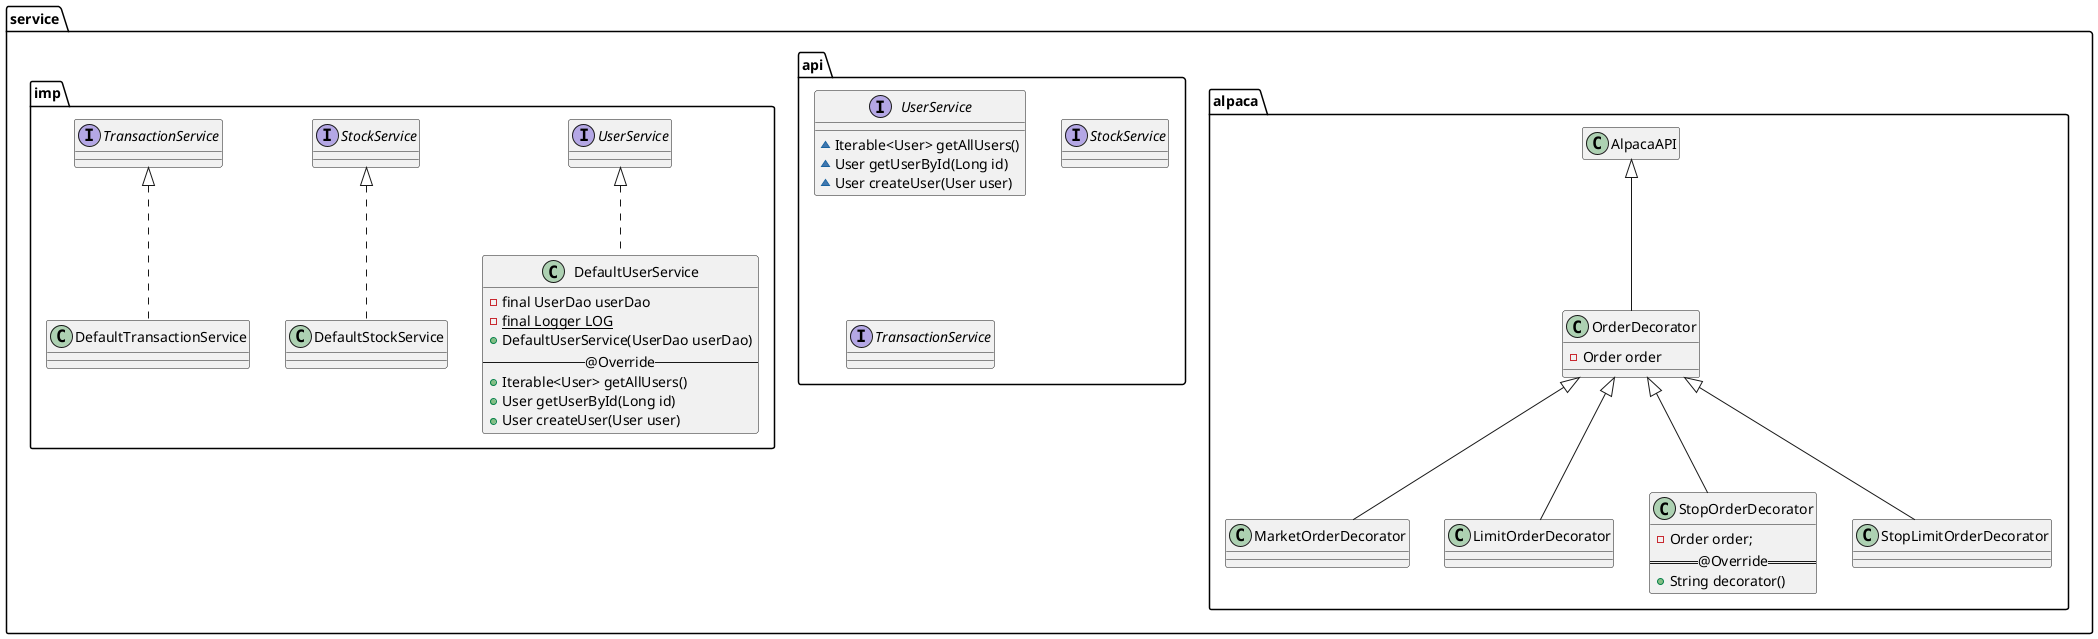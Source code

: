 @startuml

package service {

    package alpaca {
        class AlpacaAPI
        hide AlpacaAPI methods
        hide AlpacaAPI fields

        class OrderDecorator extends AlpacaAPI {
            -Order order
        }

        class MarketOrderDecorator extends OrderDecorator {

        }

        class LimitOrderDecorator extends OrderDecorator {

        }

        class StopOrderDecorator extends OrderDecorator {
            -Order order;
            == @Override ==
            +String decorator()
        }

        class StopLimitOrderDecorator extends OrderDecorator {

        }
    }

    package api {
        interface UserService {
            ~Iterable<User> getAllUsers()
            ~User getUserById(Long id)
            ~User createUser(User user)
        }

        interface StockService {

        }

        interface TransactionService {

        }
    }

    package imp {
        class DefaultUserService implements UserService {
            -final UserDao userDao
            -{static} final Logger LOG
            +DefaultUserService(UserDao userDao)
            -- @Override --
            +Iterable<User> getAllUsers()
            +User getUserById(Long id)
            +User createUser(User user)
        }

        class DefaultStockService implements StockService {

        }

        class DefaultTransactionService implements TransactionService {

        }
    }
}

@enduml